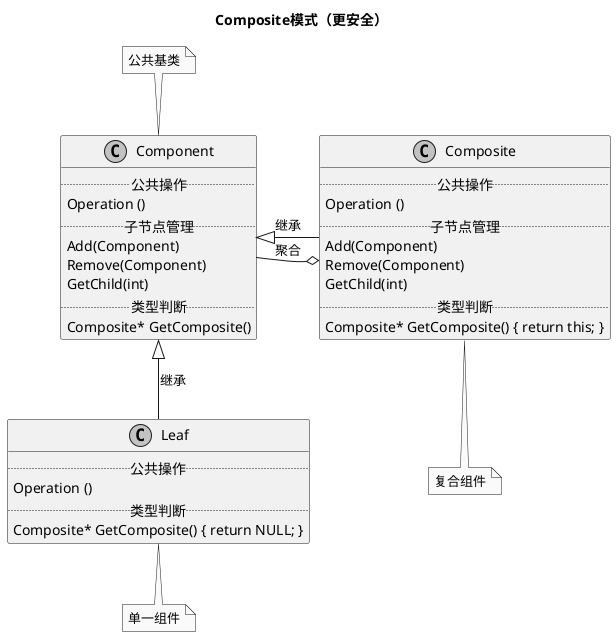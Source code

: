 @startuml
title Composite模式（更安全）
skinparam monochrome true

class Component {
  ..公共操作..
  Operation ()
  ..子节点管理..
  Add(Component)
  Remove(Component)
  GetChild(int)
  ..类型判断..
  Composite* GetComposite()
}

note top of Component
公共基类
end note

class Leaf {
  ..公共操作..
  Operation ()
  ..类型判断..
  Composite* GetComposite() { return NULL; }
}
note bottom of Leaf
单一组件
end note

class Composite {
  ..公共操作..
  Operation ()
  ..子节点管理..
  Add(Component)
  Remove(Component)
  GetChild(int)
  ..类型判断..
  Composite* GetComposite() { return this; }
}
note bottom of Composite
复合组件
end note


Component <|-- Leaf : 继承
Component <|- Composite : 继承
Component -o Composite : 聚合

@enduml